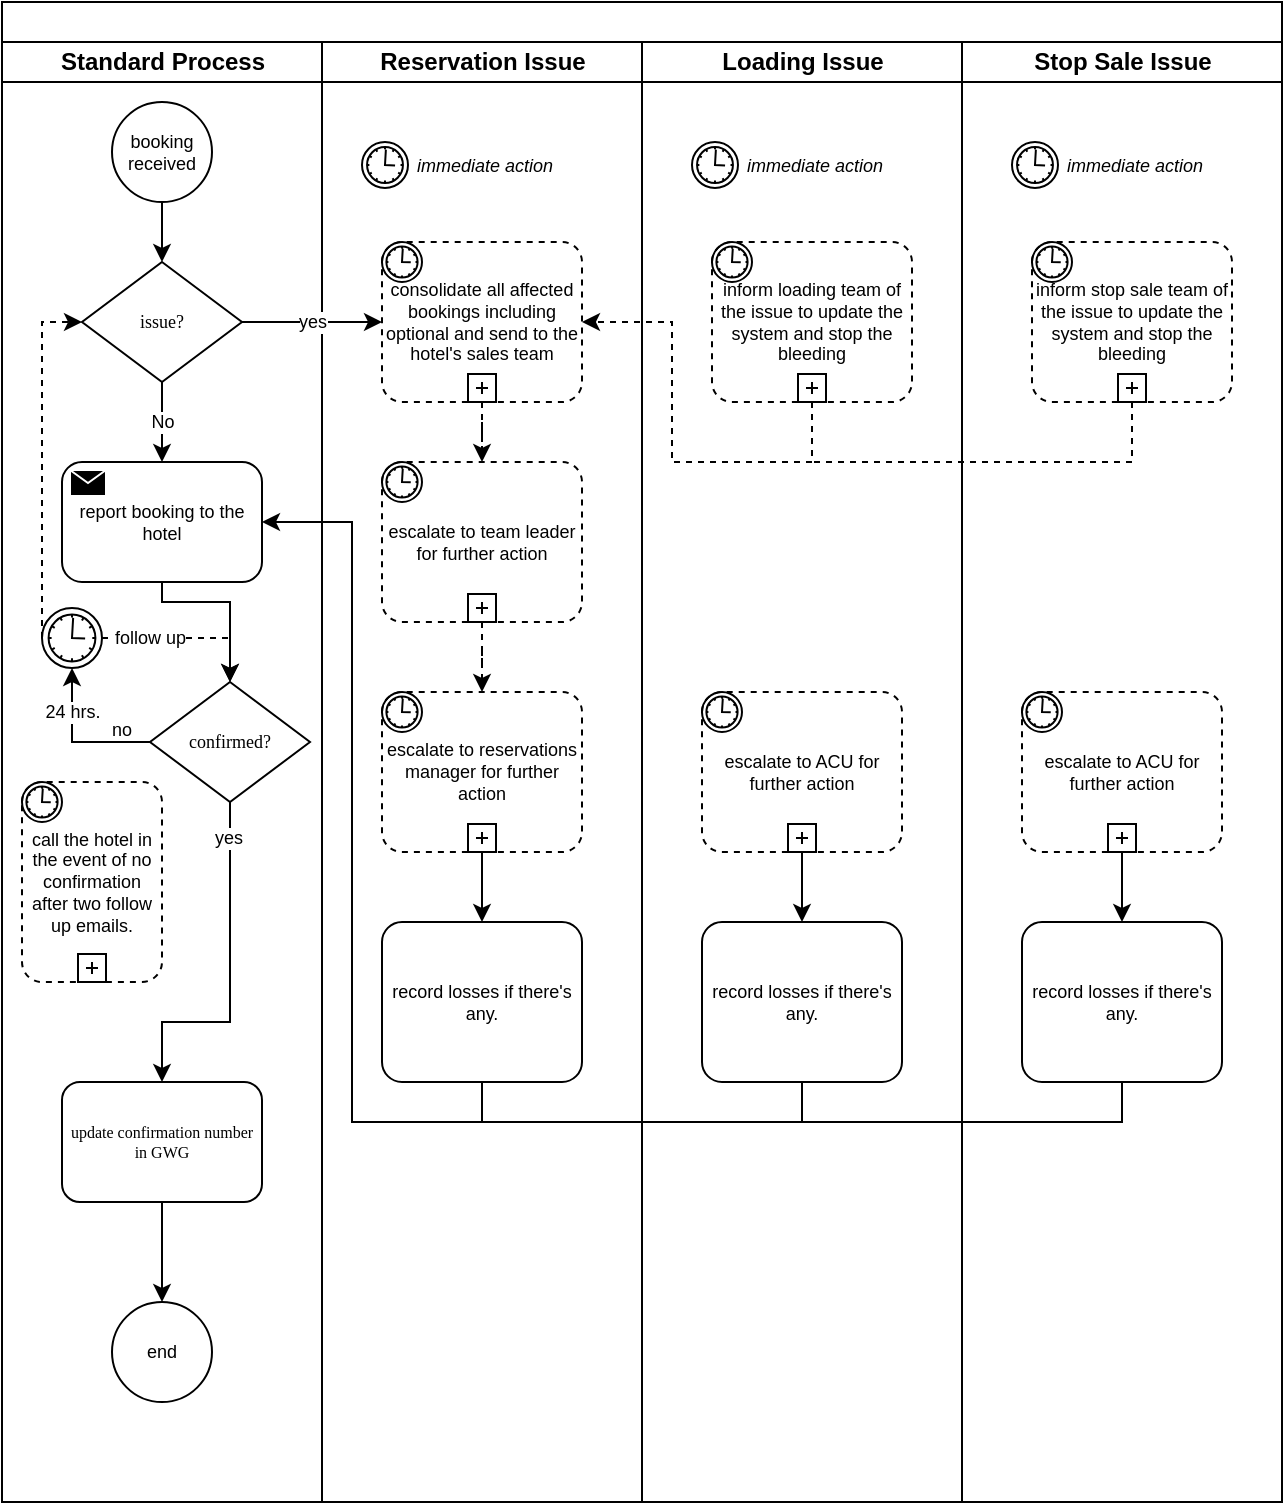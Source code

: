 <mxfile version="20.7.4" type="github">
  <diagram name="Page-1" id="74e2e168-ea6b-b213-b513-2b3c1d86103e">
    <mxGraphModel dx="2895" dy="583" grid="1" gridSize="10" guides="1" tooltips="1" connect="1" arrows="1" fold="1" page="1" pageScale="1" pageWidth="850" pageHeight="1100" background="none" math="0" shadow="0">
      <root>
        <mxCell id="0" />
        <mxCell id="1" parent="0" />
        <mxCell id="77e6c97f196da883-1" value="" style="swimlane;html=1;childLayout=stackLayout;startSize=20;rounded=0;shadow=0;labelBackgroundColor=none;strokeWidth=1;fontFamily=Verdana;fontSize=8;align=center;" parent="1" vertex="1">
          <mxGeometry x="-1595" y="110" width="640" height="750" as="geometry" />
        </mxCell>
        <mxCell id="77e6c97f196da883-2" value="Standard Process" style="swimlane;html=1;startSize=20;" parent="77e6c97f196da883-1" vertex="1">
          <mxGeometry y="20" width="160" height="730" as="geometry" />
        </mxCell>
        <mxCell id="nBvAZp38_XU3WkDMqago-25" style="edgeStyle=orthogonalEdgeStyle;rounded=0;orthogonalLoop=1;jettySize=auto;html=1;entryX=0.5;entryY=0;entryDx=0;entryDy=0;fontSize=9;" edge="1" parent="77e6c97f196da883-2" source="nBvAZp38_XU3WkDMqago-3" target="nBvAZp38_XU3WkDMqago-4">
          <mxGeometry relative="1" as="geometry" />
        </mxCell>
        <mxCell id="nBvAZp38_XU3WkDMqago-3" value="booking received" style="ellipse;whiteSpace=wrap;html=1;aspect=fixed;labelBackgroundColor=none;fontSize=9;" vertex="1" parent="77e6c97f196da883-2">
          <mxGeometry x="55" y="30" width="50" height="50" as="geometry" />
        </mxCell>
        <mxCell id="nBvAZp38_XU3WkDMqago-26" value="No" style="edgeStyle=orthogonalEdgeStyle;rounded=0;orthogonalLoop=1;jettySize=auto;html=1;entryX=0.5;entryY=0;entryDx=0;entryDy=0;entryPerimeter=0;fontSize=9;" edge="1" parent="77e6c97f196da883-2" source="nBvAZp38_XU3WkDMqago-4" target="nBvAZp38_XU3WkDMqago-5">
          <mxGeometry relative="1" as="geometry" />
        </mxCell>
        <mxCell id="nBvAZp38_XU3WkDMqago-4" value="issue?" style="rhombus;whiteSpace=wrap;html=1;rounded=0;shadow=0;labelBackgroundColor=none;strokeWidth=1;fontFamily=Verdana;fontSize=9;align=center;" vertex="1" parent="77e6c97f196da883-2">
          <mxGeometry x="40" y="110" width="80" height="60" as="geometry" />
        </mxCell>
        <mxCell id="nBvAZp38_XU3WkDMqago-27" style="edgeStyle=orthogonalEdgeStyle;rounded=0;orthogonalLoop=1;jettySize=auto;html=1;entryX=0.5;entryY=0;entryDx=0;entryDy=0;fontSize=9;" edge="1" parent="77e6c97f196da883-2" source="nBvAZp38_XU3WkDMqago-5" target="nBvAZp38_XU3WkDMqago-8">
          <mxGeometry relative="1" as="geometry">
            <Array as="points">
              <mxPoint x="80" y="280" />
              <mxPoint x="114" y="280" />
            </Array>
          </mxGeometry>
        </mxCell>
        <mxCell id="nBvAZp38_XU3WkDMqago-5" value="report booking to the hotel" style="points=[[0.25,0,0],[0.5,0,0],[0.75,0,0],[1,0.25,0],[1,0.5,0],[1,0.75,0],[0.75,1,0],[0.5,1,0],[0.25,1,0],[0,0.75,0],[0,0.5,0],[0,0.25,0]];shape=mxgraph.bpmn.task;whiteSpace=wrap;rectStyle=rounded;size=10;html=1;taskMarker=send;labelBackgroundColor=none;fontSize=9;" vertex="1" parent="77e6c97f196da883-2">
          <mxGeometry x="30" y="210" width="100" height="60" as="geometry" />
        </mxCell>
        <mxCell id="nBvAZp38_XU3WkDMqago-10" style="edgeStyle=orthogonalEdgeStyle;rounded=0;orthogonalLoop=1;jettySize=auto;html=1;entryX=0.5;entryY=1;entryDx=0;entryDy=0;entryPerimeter=0;fontSize=9;" edge="1" parent="77e6c97f196da883-2" source="nBvAZp38_XU3WkDMqago-8" target="nBvAZp38_XU3WkDMqago-6">
          <mxGeometry relative="1" as="geometry" />
        </mxCell>
        <mxCell id="nBvAZp38_XU3WkDMqago-15" value="follow up" style="edgeStyle=orthogonalEdgeStyle;rounded=0;orthogonalLoop=1;jettySize=auto;html=1;entryX=0.5;entryY=0;entryDx=0;entryDy=0;fontSize=9;dashed=1;align=right;" edge="1" parent="77e6c97f196da883-2" source="nBvAZp38_XU3WkDMqago-6" target="nBvAZp38_XU3WkDMqago-8">
          <mxGeometry relative="1" as="geometry" />
        </mxCell>
        <mxCell id="nBvAZp38_XU3WkDMqago-31" style="edgeStyle=orthogonalEdgeStyle;rounded=0;orthogonalLoop=1;jettySize=auto;html=1;entryX=0;entryY=0.5;entryDx=0;entryDy=0;fontSize=9;dashed=1;" edge="1" parent="77e6c97f196da883-2" source="nBvAZp38_XU3WkDMqago-6" target="nBvAZp38_XU3WkDMqago-4">
          <mxGeometry relative="1" as="geometry">
            <Array as="points">
              <mxPoint x="20" y="140" />
            </Array>
          </mxGeometry>
        </mxCell>
        <mxCell id="nBvAZp38_XU3WkDMqago-6" value="24 hrs." style="points=[[0.145,0.145,0],[0.5,0,0],[0.855,0.145,0],[1,0.5,0],[0.855,0.855,0],[0.5,1,0],[0.145,0.855,0],[0,0.5,0]];shape=mxgraph.bpmn.event;html=1;verticalLabelPosition=bottom;labelBackgroundColor=#ffffff;verticalAlign=bottom;align=center;perimeter=ellipsePerimeter;outlineConnect=0;aspect=fixed;outline=standard;symbol=timer;fontSize=9;" vertex="1" parent="77e6c97f196da883-2">
          <mxGeometry x="20" y="283" width="30" height="30" as="geometry" />
        </mxCell>
        <mxCell id="nBvAZp38_XU3WkDMqago-23" style="edgeStyle=orthogonalEdgeStyle;rounded=0;orthogonalLoop=1;jettySize=auto;html=1;entryX=0.5;entryY=0;entryDx=0;entryDy=0;fontSize=9;" edge="1" parent="77e6c97f196da883-2" source="nBvAZp38_XU3WkDMqago-8" target="nBvAZp38_XU3WkDMqago-20">
          <mxGeometry relative="1" as="geometry">
            <Array as="points">
              <mxPoint x="114" y="490" />
              <mxPoint x="80" y="490" />
            </Array>
          </mxGeometry>
        </mxCell>
        <mxCell id="nBvAZp38_XU3WkDMqago-28" value="yes" style="edgeLabel;html=1;align=center;verticalAlign=middle;resizable=0;points=[];fontSize=9;" vertex="1" connectable="0" parent="nBvAZp38_XU3WkDMqago-23">
          <mxGeometry x="-0.799" y="-1" relative="1" as="geometry">
            <mxPoint as="offset" />
          </mxGeometry>
        </mxCell>
        <mxCell id="nBvAZp38_XU3WkDMqago-8" value="confirmed?" style="rhombus;whiteSpace=wrap;html=1;rounded=0;shadow=0;labelBackgroundColor=none;strokeWidth=1;fontFamily=Verdana;fontSize=9;align=center;" vertex="1" parent="77e6c97f196da883-2">
          <mxGeometry x="74" y="320" width="80" height="60" as="geometry" />
        </mxCell>
        <mxCell id="nBvAZp38_XU3WkDMqago-14" value="no" style="text;html=1;strokeColor=none;fillColor=none;align=center;verticalAlign=middle;whiteSpace=wrap;rounded=0;labelBackgroundColor=none;fontSize=9;" vertex="1" parent="77e6c97f196da883-2">
          <mxGeometry x="30" y="329" width="60" height="30" as="geometry" />
        </mxCell>
        <mxCell id="nBvAZp38_XU3WkDMqago-18" value="call the hotel in the event of no confirmation after two follow up emails." style="points=[[0.25,0,0],[0.5,0,0],[0.75,0,0],[1,0.25,0],[1,0.5,0],[1,0.75,0],[0.75,1,0],[0.5,1,0],[0.25,1,0],[0,0.75,0],[0,0.5,0],[0,0.25,0]];shape=mxgraph.bpmn.task;whiteSpace=wrap;rectStyle=rounded;size=10;html=1;taskMarker=abstract;bpmnShapeType=subprocess;isLoopSub=1;outline=eventInt;symbol=timer;labelBackgroundColor=none;fontSize=9;align=center;" vertex="1" parent="77e6c97f196da883-2">
          <mxGeometry x="10" y="370" width="70" height="100" as="geometry" />
        </mxCell>
        <mxCell id="nBvAZp38_XU3WkDMqago-24" style="edgeStyle=orthogonalEdgeStyle;rounded=0;orthogonalLoop=1;jettySize=auto;html=1;entryX=0.5;entryY=0;entryDx=0;entryDy=0;fontSize=9;" edge="1" parent="77e6c97f196da883-2" source="nBvAZp38_XU3WkDMqago-20" target="nBvAZp38_XU3WkDMqago-22">
          <mxGeometry relative="1" as="geometry" />
        </mxCell>
        <mxCell id="nBvAZp38_XU3WkDMqago-20" value="update confirmation number in GWG" style="rounded=1;whiteSpace=wrap;html=1;shadow=0;labelBackgroundColor=none;strokeWidth=1;fontFamily=Verdana;fontSize=8;align=center;" vertex="1" parent="77e6c97f196da883-2">
          <mxGeometry x="30" y="520" width="100" height="60" as="geometry" />
        </mxCell>
        <mxCell id="nBvAZp38_XU3WkDMqago-22" value="end" style="ellipse;whiteSpace=wrap;html=1;aspect=fixed;labelBackgroundColor=none;fontSize=9;" vertex="1" parent="77e6c97f196da883-2">
          <mxGeometry x="55" y="630" width="50" height="50" as="geometry" />
        </mxCell>
        <mxCell id="77e6c97f196da883-3" value="&lt;b&gt;Reservation Issue&lt;/b&gt;" style="swimlane;html=1;startSize=20;fontStyle=0" parent="77e6c97f196da883-1" vertex="1">
          <mxGeometry x="160" y="20" width="160" height="730" as="geometry" />
        </mxCell>
        <mxCell id="nBvAZp38_XU3WkDMqago-37" style="edgeStyle=orthogonalEdgeStyle;rounded=0;orthogonalLoop=1;jettySize=auto;html=1;entryX=0.5;entryY=0;entryDx=0;entryDy=0;entryPerimeter=0;fontSize=9;dashed=1;" edge="1" parent="77e6c97f196da883-3" source="nBvAZp38_XU3WkDMqago-33" target="nBvAZp38_XU3WkDMqago-35">
          <mxGeometry relative="1" as="geometry" />
        </mxCell>
        <mxCell id="nBvAZp38_XU3WkDMqago-33" value="consolidate all affected bookings including optional and send to the hotel&#39;s sales team" style="points=[[0.25,0,0],[0.5,0,0],[0.75,0,0],[1,0.25,0],[1,0.5,0],[1,0.75,0],[0.75,1,0],[0.5,1,0],[0.25,1,0],[0,0.75,0],[0,0.5,0],[0,0.25,0]];shape=mxgraph.bpmn.task;whiteSpace=wrap;rectStyle=rounded;size=10;html=1;taskMarker=abstract;bpmnShapeType=subprocess;isLoopSub=1;outline=eventInt;symbol=timer;labelBackgroundColor=none;fontSize=9;" vertex="1" parent="77e6c97f196da883-3">
          <mxGeometry x="30" y="100" width="100" height="80" as="geometry" />
        </mxCell>
        <mxCell id="nBvAZp38_XU3WkDMqago-38" style="edgeStyle=orthogonalEdgeStyle;rounded=0;orthogonalLoop=1;jettySize=auto;html=1;entryX=0.5;entryY=0;entryDx=0;entryDy=0;entryPerimeter=0;dashed=1;fontSize=9;" edge="1" parent="77e6c97f196da883-3" source="nBvAZp38_XU3WkDMqago-35" target="nBvAZp38_XU3WkDMqago-36">
          <mxGeometry relative="1" as="geometry" />
        </mxCell>
        <mxCell id="nBvAZp38_XU3WkDMqago-35" value="escalate to team leader for further action" style="points=[[0.25,0,0],[0.5,0,0],[0.75,0,0],[1,0.25,0],[1,0.5,0],[1,0.75,0],[0.75,1,0],[0.5,1,0],[0.25,1,0],[0,0.75,0],[0,0.5,0],[0,0.25,0]];shape=mxgraph.bpmn.task;whiteSpace=wrap;rectStyle=rounded;size=10;html=1;taskMarker=abstract;bpmnShapeType=subprocess;isLoopSub=1;outline=eventInt;symbol=timer;labelBackgroundColor=none;fontSize=9;" vertex="1" parent="77e6c97f196da883-3">
          <mxGeometry x="30" y="210" width="100" height="80" as="geometry" />
        </mxCell>
        <mxCell id="nBvAZp38_XU3WkDMqago-84" style="edgeStyle=orthogonalEdgeStyle;rounded=0;orthogonalLoop=1;jettySize=auto;html=1;entryX=0.5;entryY=0;entryDx=0;entryDy=0;entryPerimeter=0;fontSize=9;endArrow=classic;endFill=1;" edge="1" parent="77e6c97f196da883-3" source="nBvAZp38_XU3WkDMqago-36" target="nBvAZp38_XU3WkDMqago-76">
          <mxGeometry relative="1" as="geometry" />
        </mxCell>
        <mxCell id="nBvAZp38_XU3WkDMqago-36" value="escalate to reservations manager for further action" style="points=[[0.25,0,0],[0.5,0,0],[0.75,0,0],[1,0.25,0],[1,0.5,0],[1,0.75,0],[0.75,1,0],[0.5,1,0],[0.25,1,0],[0,0.75,0],[0,0.5,0],[0,0.25,0]];shape=mxgraph.bpmn.task;whiteSpace=wrap;rectStyle=rounded;size=10;html=1;taskMarker=abstract;bpmnShapeType=subprocess;isLoopSub=1;outline=eventInt;symbol=timer;labelBackgroundColor=none;fontSize=9;" vertex="1" parent="77e6c97f196da883-3">
          <mxGeometry x="30" y="325" width="100" height="80" as="geometry" />
        </mxCell>
        <mxCell id="nBvAZp38_XU3WkDMqago-43" value="&lt;div style=&quot;&quot;&gt;&amp;nbsp;immediate action&lt;/div&gt;" style="points=[[0.145,0.145,0],[0.5,0,0],[0.855,0.145,0],[1,0.5,0],[0.855,0.855,0],[0.5,1,0],[0.145,0.855,0],[0,0.5,0]];shape=mxgraph.bpmn.event;html=1;verticalLabelPosition=middle;labelBackgroundColor=#ffffff;verticalAlign=middle;align=left;perimeter=ellipsePerimeter;outlineConnect=0;aspect=fixed;outline=standard;symbol=timer;fontSize=9;labelPosition=right;fontStyle=2" vertex="1" parent="77e6c97f196da883-3">
          <mxGeometry x="20" y="50" width="23" height="23" as="geometry" />
        </mxCell>
        <mxCell id="nBvAZp38_XU3WkDMqago-76" value="record losses if there&#39;s any." style="points=[[0.25,0,0],[0.5,0,0],[0.75,0,0],[1,0.25,0],[1,0.5,0],[1,0.75,0],[0.75,1,0],[0.5,1,0],[0.25,1,0],[0,0.75,0],[0,0.5,0],[0,0.25,0]];shape=mxgraph.bpmn.task;whiteSpace=wrap;rectStyle=rounded;size=10;html=1;taskMarker=abstract;labelBackgroundColor=none;fontSize=9;" vertex="1" parent="77e6c97f196da883-3">
          <mxGeometry x="30" y="440" width="100" height="80" as="geometry" />
        </mxCell>
        <mxCell id="77e6c97f196da883-4" value="Loading Issue" style="swimlane;html=1;startSize=20;" parent="77e6c97f196da883-1" vertex="1">
          <mxGeometry x="320" y="20" width="160" height="730" as="geometry" />
        </mxCell>
        <mxCell id="nBvAZp38_XU3WkDMqago-57" value="inform loading team of the issue to update the system and stop the bleeding" style="points=[[0.25,0,0],[0.5,0,0],[0.75,0,0],[1,0.25,0],[1,0.5,0],[1,0.75,0],[0.75,1,0],[0.5,1,0],[0.25,1,0],[0,0.75,0],[0,0.5,0],[0,0.25,0]];shape=mxgraph.bpmn.task;whiteSpace=wrap;rectStyle=rounded;size=10;html=1;taskMarker=abstract;bpmnShapeType=subprocess;isLoopSub=1;outline=eventInt;symbol=timer;labelBackgroundColor=none;fontSize=9;" vertex="1" parent="77e6c97f196da883-4">
          <mxGeometry x="35" y="100" width="100" height="80" as="geometry" />
        </mxCell>
        <mxCell id="nBvAZp38_XU3WkDMqago-63" value="&lt;div style=&quot;&quot;&gt;&amp;nbsp;immediate action&lt;/div&gt;" style="points=[[0.145,0.145,0],[0.5,0,0],[0.855,0.145,0],[1,0.5,0],[0.855,0.855,0],[0.5,1,0],[0.145,0.855,0],[0,0.5,0]];shape=mxgraph.bpmn.event;html=1;verticalLabelPosition=middle;labelBackgroundColor=#ffffff;verticalAlign=middle;align=left;perimeter=ellipsePerimeter;outlineConnect=0;aspect=fixed;outline=standard;symbol=timer;fontSize=9;labelPosition=right;fontStyle=2" vertex="1" parent="77e6c97f196da883-4">
          <mxGeometry x="25" y="50" width="23" height="23" as="geometry" />
        </mxCell>
        <mxCell id="nBvAZp38_XU3WkDMqago-85" style="edgeStyle=orthogonalEdgeStyle;rounded=0;orthogonalLoop=1;jettySize=auto;html=1;entryX=0.5;entryY=0;entryDx=0;entryDy=0;entryPerimeter=0;fontSize=9;endArrow=classic;endFill=1;" edge="1" parent="77e6c97f196da883-4" source="nBvAZp38_XU3WkDMqago-79" target="nBvAZp38_XU3WkDMqago-81">
          <mxGeometry relative="1" as="geometry" />
        </mxCell>
        <mxCell id="nBvAZp38_XU3WkDMqago-79" value="escalate to ACU for further action" style="points=[[0.25,0,0],[0.5,0,0],[0.75,0,0],[1,0.25,0],[1,0.5,0],[1,0.75,0],[0.75,1,0],[0.5,1,0],[0.25,1,0],[0,0.75,0],[0,0.5,0],[0,0.25,0]];shape=mxgraph.bpmn.task;whiteSpace=wrap;rectStyle=rounded;size=10;html=1;taskMarker=abstract;bpmnShapeType=subprocess;isLoopSub=1;outline=eventInt;symbol=timer;labelBackgroundColor=none;fontSize=9;" vertex="1" parent="77e6c97f196da883-4">
          <mxGeometry x="30" y="325" width="100" height="80" as="geometry" />
        </mxCell>
        <mxCell id="nBvAZp38_XU3WkDMqago-81" value="record losses if there&#39;s any." style="points=[[0.25,0,0],[0.5,0,0],[0.75,0,0],[1,0.25,0],[1,0.5,0],[1,0.75,0],[0.75,1,0],[0.5,1,0],[0.25,1,0],[0,0.75,0],[0,0.5,0],[0,0.25,0]];shape=mxgraph.bpmn.task;whiteSpace=wrap;rectStyle=rounded;size=10;html=1;taskMarker=abstract;labelBackgroundColor=none;fontSize=9;" vertex="1" parent="77e6c97f196da883-4">
          <mxGeometry x="30" y="440" width="100" height="80" as="geometry" />
        </mxCell>
        <mxCell id="77e6c97f196da883-5" value="Stop Sale Issue" style="swimlane;html=1;startSize=20;" parent="77e6c97f196da883-1" vertex="1">
          <mxGeometry x="480" y="20" width="160" height="730" as="geometry" />
        </mxCell>
        <mxCell id="nBvAZp38_XU3WkDMqago-64" value="inform stop sale team of the issue to update the system and stop the bleeding" style="points=[[0.25,0,0],[0.5,0,0],[0.75,0,0],[1,0.25,0],[1,0.5,0],[1,0.75,0],[0.75,1,0],[0.5,1,0],[0.25,1,0],[0,0.75,0],[0,0.5,0],[0,0.25,0]];shape=mxgraph.bpmn.task;whiteSpace=wrap;rectStyle=rounded;size=10;html=1;taskMarker=abstract;bpmnShapeType=subprocess;isLoopSub=1;outline=eventInt;symbol=timer;labelBackgroundColor=none;fontSize=9;" vertex="1" parent="77e6c97f196da883-5">
          <mxGeometry x="35" y="100" width="100" height="80" as="geometry" />
        </mxCell>
        <mxCell id="nBvAZp38_XU3WkDMqago-67" value="&lt;div style=&quot;&quot;&gt;&amp;nbsp;immediate action&lt;/div&gt;" style="points=[[0.145,0.145,0],[0.5,0,0],[0.855,0.145,0],[1,0.5,0],[0.855,0.855,0],[0.5,1,0],[0.145,0.855,0],[0,0.5,0]];shape=mxgraph.bpmn.event;html=1;verticalLabelPosition=middle;labelBackgroundColor=#ffffff;verticalAlign=middle;align=left;perimeter=ellipsePerimeter;outlineConnect=0;aspect=fixed;outline=standard;symbol=timer;fontSize=9;labelPosition=right;fontStyle=2" vertex="1" parent="77e6c97f196da883-5">
          <mxGeometry x="25" y="50" width="23" height="23" as="geometry" />
        </mxCell>
        <mxCell id="nBvAZp38_XU3WkDMqago-86" style="edgeStyle=orthogonalEdgeStyle;rounded=0;orthogonalLoop=1;jettySize=auto;html=1;entryX=0.5;entryY=0;entryDx=0;entryDy=0;entryPerimeter=0;fontSize=9;endArrow=classic;endFill=1;" edge="1" parent="77e6c97f196da883-5" source="nBvAZp38_XU3WkDMqago-80" target="nBvAZp38_XU3WkDMqago-82">
          <mxGeometry relative="1" as="geometry" />
        </mxCell>
        <mxCell id="nBvAZp38_XU3WkDMqago-80" value="escalate to ACU for further action" style="points=[[0.25,0,0],[0.5,0,0],[0.75,0,0],[1,0.25,0],[1,0.5,0],[1,0.75,0],[0.75,1,0],[0.5,1,0],[0.25,1,0],[0,0.75,0],[0,0.5,0],[0,0.25,0]];shape=mxgraph.bpmn.task;whiteSpace=wrap;rectStyle=rounded;size=10;html=1;taskMarker=abstract;bpmnShapeType=subprocess;isLoopSub=1;outline=eventInt;symbol=timer;labelBackgroundColor=none;fontSize=9;" vertex="1" parent="77e6c97f196da883-5">
          <mxGeometry x="30" y="325" width="100" height="80" as="geometry" />
        </mxCell>
        <mxCell id="nBvAZp38_XU3WkDMqago-82" value="record losses if there&#39;s any." style="points=[[0.25,0,0],[0.5,0,0],[0.75,0,0],[1,0.25,0],[1,0.5,0],[1,0.75,0],[0.75,1,0],[0.5,1,0],[0.25,1,0],[0,0.75,0],[0,0.5,0],[0,0.25,0]];shape=mxgraph.bpmn.task;whiteSpace=wrap;rectStyle=rounded;size=10;html=1;taskMarker=abstract;labelBackgroundColor=none;fontSize=9;" vertex="1" parent="77e6c97f196da883-5">
          <mxGeometry x="30" y="440" width="100" height="80" as="geometry" />
        </mxCell>
        <mxCell id="nBvAZp38_XU3WkDMqago-34" value="yes" style="edgeStyle=orthogonalEdgeStyle;rounded=0;orthogonalLoop=1;jettySize=auto;html=1;entryX=0;entryY=0.5;entryDx=0;entryDy=0;entryPerimeter=0;fontSize=9;" edge="1" parent="77e6c97f196da883-1" source="nBvAZp38_XU3WkDMqago-4" target="nBvAZp38_XU3WkDMqago-33">
          <mxGeometry relative="1" as="geometry" />
        </mxCell>
        <mxCell id="nBvAZp38_XU3WkDMqago-73" style="edgeStyle=orthogonalEdgeStyle;rounded=0;orthogonalLoop=1;jettySize=auto;html=1;entryX=1;entryY=0.5;entryDx=0;entryDy=0;entryPerimeter=0;dashed=1;fontSize=9;" edge="1" parent="77e6c97f196da883-1" source="nBvAZp38_XU3WkDMqago-57" target="nBvAZp38_XU3WkDMqago-33">
          <mxGeometry relative="1" as="geometry">
            <Array as="points">
              <mxPoint x="405" y="230" />
              <mxPoint x="335" y="230" />
              <mxPoint x="335" y="160" />
            </Array>
          </mxGeometry>
        </mxCell>
        <mxCell id="nBvAZp38_XU3WkDMqago-78" style="edgeStyle=orthogonalEdgeStyle;rounded=0;orthogonalLoop=1;jettySize=auto;html=1;entryX=1;entryY=0.5;entryDx=0;entryDy=0;entryPerimeter=0;fontSize=9;endArrow=classic;endFill=1;exitX=0.5;exitY=1;exitDx=0;exitDy=0;exitPerimeter=0;" edge="1" parent="77e6c97f196da883-1" source="nBvAZp38_XU3WkDMqago-76" target="nBvAZp38_XU3WkDMqago-5">
          <mxGeometry relative="1" as="geometry">
            <Array as="points">
              <mxPoint x="240" y="560" />
              <mxPoint x="175" y="560" />
              <mxPoint x="175" y="260" />
            </Array>
          </mxGeometry>
        </mxCell>
        <mxCell id="nBvAZp38_XU3WkDMqago-75" style="edgeStyle=orthogonalEdgeStyle;rounded=0;orthogonalLoop=1;jettySize=auto;html=1;dashed=1;fontSize=9;endArrow=none;endFill=0;" edge="1" parent="1" source="nBvAZp38_XU3WkDMqago-64">
          <mxGeometry relative="1" as="geometry">
            <mxPoint x="-1190" y="340" as="targetPoint" />
            <Array as="points">
              <mxPoint x="-1030" y="340" />
            </Array>
          </mxGeometry>
        </mxCell>
        <mxCell id="nBvAZp38_XU3WkDMqago-87" style="edgeStyle=orthogonalEdgeStyle;rounded=0;orthogonalLoop=1;jettySize=auto;html=1;fontSize=9;endArrow=none;endFill=0;exitX=0.5;exitY=1;exitDx=0;exitDy=0;exitPerimeter=0;" edge="1" parent="1" source="nBvAZp38_XU3WkDMqago-81">
          <mxGeometry relative="1" as="geometry">
            <mxPoint x="-1360" y="670" as="targetPoint" />
            <Array as="points">
              <mxPoint x="-1195" y="670" />
            </Array>
          </mxGeometry>
        </mxCell>
        <mxCell id="nBvAZp38_XU3WkDMqago-88" style="edgeStyle=orthogonalEdgeStyle;rounded=0;orthogonalLoop=1;jettySize=auto;html=1;exitX=0.5;exitY=1;exitDx=0;exitDy=0;exitPerimeter=0;fontSize=9;endArrow=none;endFill=0;" edge="1" parent="1" source="nBvAZp38_XU3WkDMqago-82">
          <mxGeometry relative="1" as="geometry">
            <mxPoint x="-1200" y="670" as="targetPoint" />
            <Array as="points">
              <mxPoint x="-1035" y="670" />
            </Array>
          </mxGeometry>
        </mxCell>
      </root>
    </mxGraphModel>
  </diagram>
</mxfile>
